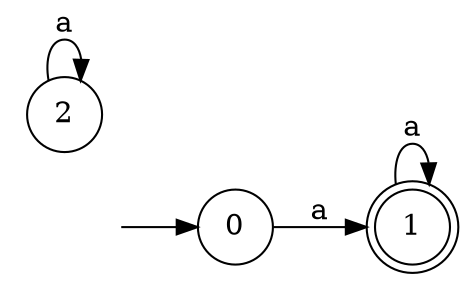 digraph {
  rankdir=LR;
  0 [label="0", shape = circle];
  0 -> 1 [label="a"];
  1 [label="1", shape = doublecircle];
  1 -> 1 [label="a"];
  2 [label="2", shape = circle];
  2 -> 2 [label="a"];
  3 [label="", shape = plaintext];
  3 -> 0 [label=""];
}
